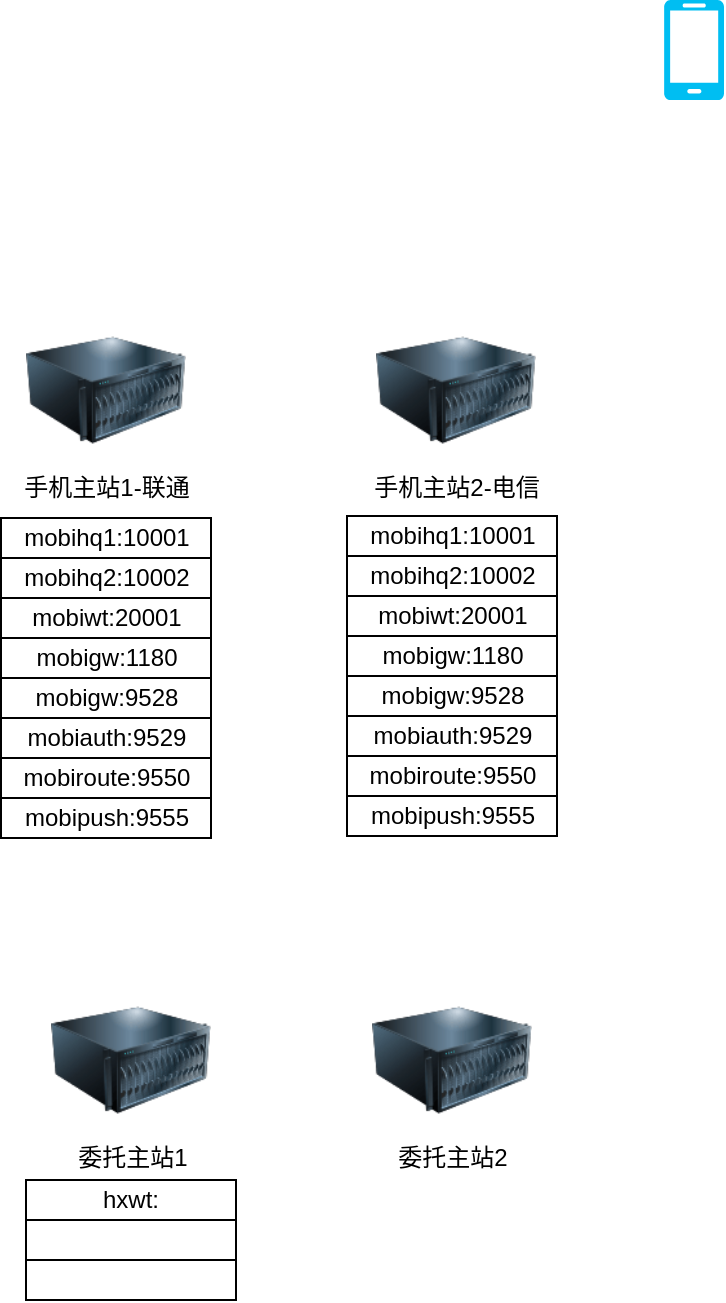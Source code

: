 <mxfile version="13.6.2" type="github">
  <diagram id="4kTabvE3r2IqMa7jgj-U" name="Page-1">
    <mxGraphModel dx="981" dy="526" grid="1" gridSize="10" guides="1" tooltips="1" connect="1" arrows="1" fold="1" page="1" pageScale="1" pageWidth="827" pageHeight="1169" math="0" shadow="0">
      <root>
        <mxCell id="0" />
        <mxCell id="1" parent="0" />
        <mxCell id="usb8Pv_BE7QgAmWgQBCe-1" value="" style="verticalLabelPosition=bottom;html=1;verticalAlign=top;align=center;strokeColor=none;fillColor=#00BEF2;shape=mxgraph.azure.mobile;pointerEvents=1;" vertex="1" parent="1">
          <mxGeometry x="414" y="90" width="30" height="50" as="geometry" />
        </mxCell>
        <mxCell id="usb8Pv_BE7QgAmWgQBCe-6" value="&lt;font style=&quot;vertical-align: inherit&quot;&gt;&lt;font style=&quot;vertical-align: inherit&quot;&gt;手机主站1-联通&lt;/font&gt;&lt;/font&gt;" style="image;html=1;image=img/lib/clip_art/computers/Server_128x128.png" vertex="1" parent="1">
          <mxGeometry x="95" y="250" width="80" height="70" as="geometry" />
        </mxCell>
        <mxCell id="usb8Pv_BE7QgAmWgQBCe-7" value="&lt;font style=&quot;vertical-align: inherit&quot;&gt;&lt;font style=&quot;vertical-align: inherit&quot;&gt;手机主站2-电信&lt;/font&gt;&lt;/font&gt;" style="image;html=1;image=img/lib/clip_art/computers/Server_128x128.png" vertex="1" parent="1">
          <mxGeometry x="270" y="250" width="80" height="70" as="geometry" />
        </mxCell>
        <mxCell id="usb8Pv_BE7QgAmWgQBCe-11" value="mobihq2:10002" style="rounded=0;whiteSpace=wrap;html=1;" vertex="1" parent="1">
          <mxGeometry x="82.5" y="369" width="105" height="20" as="geometry" />
        </mxCell>
        <mxCell id="usb8Pv_BE7QgAmWgQBCe-13" value="mobiwt:20001" style="rounded=0;whiteSpace=wrap;html=1;" vertex="1" parent="1">
          <mxGeometry x="82.5" y="389" width="105" height="20" as="geometry" />
        </mxCell>
        <mxCell id="usb8Pv_BE7QgAmWgQBCe-14" value="mobigw:9528" style="rounded=0;whiteSpace=wrap;html=1;" vertex="1" parent="1">
          <mxGeometry x="82.5" y="429" width="105" height="20" as="geometry" />
        </mxCell>
        <mxCell id="usb8Pv_BE7QgAmWgQBCe-15" value="mobiauth:9529" style="rounded=0;whiteSpace=wrap;html=1;" vertex="1" parent="1">
          <mxGeometry x="82.5" y="449" width="105" height="20" as="geometry" />
        </mxCell>
        <mxCell id="usb8Pv_BE7QgAmWgQBCe-16" value="mobihq1:10001" style="rounded=0;whiteSpace=wrap;html=1;" vertex="1" parent="1">
          <mxGeometry x="82.5" y="349" width="105" height="20" as="geometry" />
        </mxCell>
        <mxCell id="usb8Pv_BE7QgAmWgQBCe-17" value="mobiroute:9550" style="rounded=0;whiteSpace=wrap;html=1;" vertex="1" parent="1">
          <mxGeometry x="82.5" y="469" width="105" height="20" as="geometry" />
        </mxCell>
        <mxCell id="usb8Pv_BE7QgAmWgQBCe-18" value="mobipush:9555" style="rounded=0;whiteSpace=wrap;html=1;" vertex="1" parent="1">
          <mxGeometry x="82.5" y="489" width="105" height="20" as="geometry" />
        </mxCell>
        <mxCell id="usb8Pv_BE7QgAmWgQBCe-19" value="mobigw:1180" style="rounded=0;whiteSpace=wrap;html=1;" vertex="1" parent="1">
          <mxGeometry x="82.5" y="409" width="105" height="20" as="geometry" />
        </mxCell>
        <mxCell id="usb8Pv_BE7QgAmWgQBCe-20" value="mobihq2:10002" style="rounded=0;whiteSpace=wrap;html=1;" vertex="1" parent="1">
          <mxGeometry x="255.5" y="368" width="105" height="20" as="geometry" />
        </mxCell>
        <mxCell id="usb8Pv_BE7QgAmWgQBCe-21" value="mobiwt:20001" style="rounded=0;whiteSpace=wrap;html=1;" vertex="1" parent="1">
          <mxGeometry x="255.5" y="388" width="105" height="20" as="geometry" />
        </mxCell>
        <mxCell id="usb8Pv_BE7QgAmWgQBCe-22" value="mobigw:9528" style="rounded=0;whiteSpace=wrap;html=1;" vertex="1" parent="1">
          <mxGeometry x="255.5" y="428" width="105" height="20" as="geometry" />
        </mxCell>
        <mxCell id="usb8Pv_BE7QgAmWgQBCe-23" value="mobiauth:9529" style="rounded=0;whiteSpace=wrap;html=1;" vertex="1" parent="1">
          <mxGeometry x="255.5" y="448" width="105" height="20" as="geometry" />
        </mxCell>
        <mxCell id="usb8Pv_BE7QgAmWgQBCe-24" value="mobihq1:10001" style="rounded=0;whiteSpace=wrap;html=1;" vertex="1" parent="1">
          <mxGeometry x="255.5" y="348" width="105" height="20" as="geometry" />
        </mxCell>
        <mxCell id="usb8Pv_BE7QgAmWgQBCe-25" value="mobiroute:9550" style="rounded=0;whiteSpace=wrap;html=1;" vertex="1" parent="1">
          <mxGeometry x="255.5" y="468" width="105" height="20" as="geometry" />
        </mxCell>
        <mxCell id="usb8Pv_BE7QgAmWgQBCe-26" value="mobipush:9555" style="rounded=0;whiteSpace=wrap;html=1;" vertex="1" parent="1">
          <mxGeometry x="255.5" y="488" width="105" height="20" as="geometry" />
        </mxCell>
        <mxCell id="usb8Pv_BE7QgAmWgQBCe-27" value="mobigw:1180" style="rounded=0;whiteSpace=wrap;html=1;" vertex="1" parent="1">
          <mxGeometry x="255.5" y="408" width="105" height="20" as="geometry" />
        </mxCell>
        <mxCell id="usb8Pv_BE7QgAmWgQBCe-28" value="&lt;font style=&quot;vertical-align: inherit&quot;&gt;&lt;font style=&quot;vertical-align: inherit&quot;&gt;委托主站1&lt;/font&gt;&lt;/font&gt;" style="image;html=1;image=img/lib/clip_art/computers/Server_128x128.png" vertex="1" parent="1">
          <mxGeometry x="107.5" y="585" width="80" height="70" as="geometry" />
        </mxCell>
        <mxCell id="usb8Pv_BE7QgAmWgQBCe-29" value="&lt;font style=&quot;vertical-align: inherit&quot;&gt;&lt;font style=&quot;vertical-align: inherit&quot;&gt;委托主站2&lt;/font&gt;&lt;/font&gt;" style="image;html=1;image=img/lib/clip_art/computers/Server_128x128.png" vertex="1" parent="1">
          <mxGeometry x="268" y="585" width="80" height="70" as="geometry" />
        </mxCell>
        <mxCell id="usb8Pv_BE7QgAmWgQBCe-30" value="hxwt:" style="rounded=0;whiteSpace=wrap;html=1;" vertex="1" parent="1">
          <mxGeometry x="95" y="680" width="105" height="20" as="geometry" />
        </mxCell>
        <mxCell id="usb8Pv_BE7QgAmWgQBCe-31" value="" style="rounded=0;whiteSpace=wrap;html=1;" vertex="1" parent="1">
          <mxGeometry x="95" y="700" width="105" height="20" as="geometry" />
        </mxCell>
        <mxCell id="usb8Pv_BE7QgAmWgQBCe-32" value="" style="rounded=0;whiteSpace=wrap;html=1;" vertex="1" parent="1">
          <mxGeometry x="95" y="720" width="105" height="20" as="geometry" />
        </mxCell>
      </root>
    </mxGraphModel>
  </diagram>
</mxfile>
